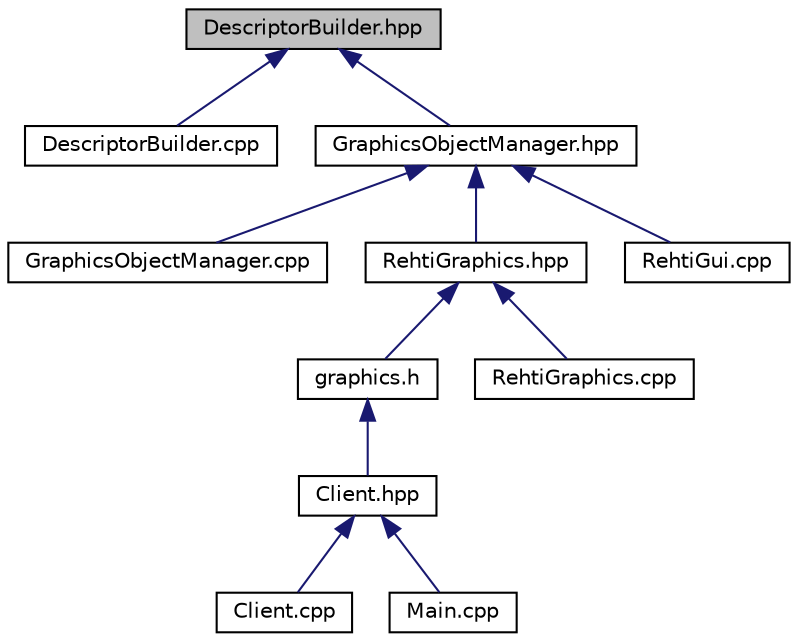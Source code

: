 digraph "DescriptorBuilder.hpp"
{
 // LATEX_PDF_SIZE
  edge [fontname="Helvetica",fontsize="10",labelfontname="Helvetica",labelfontsize="10"];
  node [fontname="Helvetica",fontsize="10",shape=record];
  Node1 [label="DescriptorBuilder.hpp",height=0.2,width=0.4,color="black", fillcolor="grey75", style="filled", fontcolor="black",tooltip=" "];
  Node1 -> Node2 [dir="back",color="midnightblue",fontsize="10",style="solid",fontname="Helvetica"];
  Node2 [label="DescriptorBuilder.cpp",height=0.2,width=0.4,color="black", fillcolor="white", style="filled",URL="$DescriptorBuilder_8cpp.html",tooltip=" "];
  Node1 -> Node3 [dir="back",color="midnightblue",fontsize="10",style="solid",fontname="Helvetica"];
  Node3 [label="GraphicsObjectManager.hpp",height=0.2,width=0.4,color="black", fillcolor="white", style="filled",URL="$GraphicsObjectManager_8hpp.html",tooltip=" "];
  Node3 -> Node4 [dir="back",color="midnightblue",fontsize="10",style="solid",fontname="Helvetica"];
  Node4 [label="GraphicsObjectManager.cpp",height=0.2,width=0.4,color="black", fillcolor="white", style="filled",URL="$GraphicsObjectManager_8cpp.html",tooltip=" "];
  Node3 -> Node5 [dir="back",color="midnightblue",fontsize="10",style="solid",fontname="Helvetica"];
  Node5 [label="RehtiGraphics.hpp",height=0.2,width=0.4,color="black", fillcolor="white", style="filled",URL="$RehtiGraphics_8hpp.html",tooltip=" "];
  Node5 -> Node6 [dir="back",color="midnightblue",fontsize="10",style="solid",fontname="Helvetica"];
  Node6 [label="graphics.h",height=0.2,width=0.4,color="black", fillcolor="white", style="filled",URL="$graphics_8h.html",tooltip=" "];
  Node6 -> Node7 [dir="back",color="midnightblue",fontsize="10",style="solid",fontname="Helvetica"];
  Node7 [label="Client.hpp",height=0.2,width=0.4,color="black", fillcolor="white", style="filled",URL="$Client_8hpp.html",tooltip=" "];
  Node7 -> Node8 [dir="back",color="midnightblue",fontsize="10",style="solid",fontname="Helvetica"];
  Node8 [label="Client.cpp",height=0.2,width=0.4,color="black", fillcolor="white", style="filled",URL="$Client_8cpp.html",tooltip=" "];
  Node7 -> Node9 [dir="back",color="midnightblue",fontsize="10",style="solid",fontname="Helvetica"];
  Node9 [label="Main.cpp",height=0.2,width=0.4,color="black", fillcolor="white", style="filled",URL="$client_2src_2Main_8cpp.html",tooltip=" "];
  Node5 -> Node10 [dir="back",color="midnightblue",fontsize="10",style="solid",fontname="Helvetica"];
  Node10 [label="RehtiGraphics.cpp",height=0.2,width=0.4,color="black", fillcolor="white", style="filled",URL="$RehtiGraphics_8cpp.html",tooltip=" "];
  Node3 -> Node11 [dir="back",color="midnightblue",fontsize="10",style="solid",fontname="Helvetica"];
  Node11 [label="RehtiGui.cpp",height=0.2,width=0.4,color="black", fillcolor="white", style="filled",URL="$RehtiGui_8cpp.html",tooltip=" "];
}
